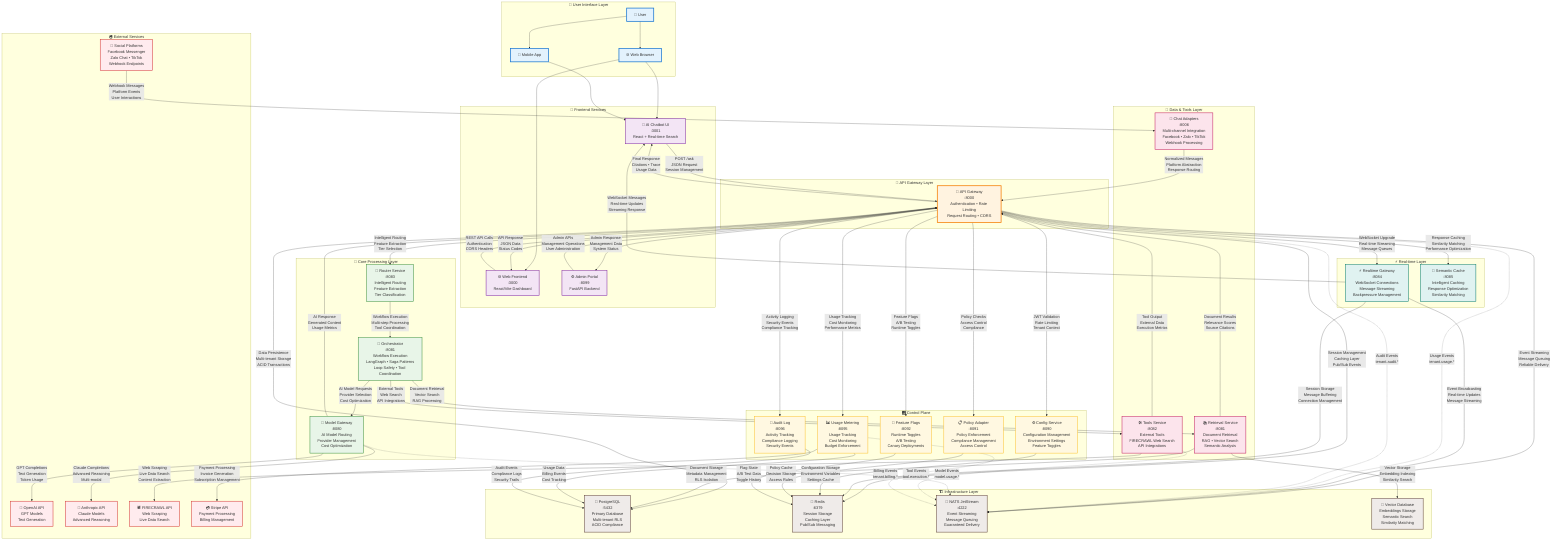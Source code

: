 graph TB
    %% User Interface Layer
    subgraph "👤 User Interface Layer"
        User["👤 User"]
        Browser["🌐 Web Browser"]
        Mobile["📱 Mobile App"]
    end

    %% Frontend Services
    subgraph "🎨 Frontend Services"
        ChatbotUI["🤖 AI Chatbot UI<br/>:3001<br/>React + Real-time Search"]
        WebFrontend["🌐 Web Frontend<br/>:3000<br/>React/Vite Dashboard"]
        AdminPortal["⚙️ Admin Portal<br/>:8099<br/>FastAPI Backend"]
    end

    %% API Gateway Layer
    subgraph "🚪 API Gateway Layer"
        APIGateway["🚪 API Gateway<br/>:8000<br/>Authentication • Rate Limiting<br/>Request Routing • CORS"]
    end

    %% Core Processing Layer
    subgraph "🧠 Core Processing Layer"
        RouterService["🎯 Router Service<br/>:8083<br/>Intelligent Routing<br/>Feature Extraction<br/>Tier Classification"]
        
        Orchestrator["🎼 Orchestrator<br/>:8081<br/>Workflow Execution<br/>LangGraph • Saga Patterns<br/>Loop Safety • Tool Coordination"]
        
        ModelGateway["🤖 Model Gateway<br/>:8080<br/>AI Model Routing<br/>Provider Management<br/>Cost Optimization"]
    end

    %% Data & Tools Layer
    subgraph "🔧 Data & Tools Layer"
        RetrievalService["📚 Retrieval Service<br/>:8081<br/>Document Retrieval<br/>RAG • Vector Search<br/>Semantic Analysis"]
        
        ToolsService["🛠️ Tools Service<br/>:8082<br/>External Tools<br/>FIRECRAWL Web Search<br/>API Integrations"]
        
        ChatAdapters["💬 Chat Adapters<br/>:8006<br/>Multi-channel Integration<br/>Facebook • Zalo • TikTok<br/>Webhook Processing"]
    end

    %% Real-time Layer
    subgraph "⚡ Real-time Layer"
        RealtimeGateway["⚡ Realtime Gateway<br/>:8084<br/>WebSocket Connections<br/>Message Streaming<br/>Backpressure Management"]
        
        SemanticCache["🧠 Semantic Cache<br/>:8085<br/>Intelligent Caching<br/>Response Optimization<br/>Similarity Matching"]
    end

    %% Control Plane
    subgraph "🎛️ Control Plane"
        ConfigService["⚙️ Config Service<br/>:8090<br/>Configuration Management<br/>Environment Settings<br/>Feature Toggles"]
        
        PolicyAdapter["📋 Policy Adapter<br/>:8091<br/>Policy Enforcement<br/>Compliance Management<br/>Access Control"]
        
        FeatureFlags["🚩 Feature Flags<br/>:8092<br/>Runtime Toggles<br/>A/B Testing<br/>Canary Deployments"]
        
        UsageMetering["📊 Usage Metering<br/>:8095<br/>Usage Tracking<br/>Cost Monitoring<br/>Budget Enforcement"]
        
        AuditLog["📝 Audit Log<br/>:8096<br/>Activity Tracking<br/>Compliance Logging<br/>Security Events"]
    end

    %% Infrastructure Layer
    subgraph "🏗️ Infrastructure Layer"
        Postgres["🐘 PostgreSQL<br/>:5432<br/>Primary Database<br/>Multi-tenant RLS<br/>ACID Compliance"]
        
        Redis["🔴 Redis<br/>:6379<br/>Session Storage<br/>Caching Layer<br/>Pub/Sub Messaging"]
        
        NATS["📡 NATS JetStream<br/>:4222<br/>Event Streaming<br/>Message Queuing<br/>Guaranteed Delivery"]
        
        VectorDB["🧮 Vector Database<br/>Embeddings Storage<br/>Semantic Search<br/>Similarity Matching"]
    end

    %% External Services
    subgraph "🌍 External Services"
        OpenAI["🧠 OpenAI API<br/>GPT Models<br/>Text Generation"]
        
        Anthropic["🤖 Anthropic API<br/>Claude Models<br/>Advanced Reasoning"]
        
        FIRECRAWL["🕷️ FIRECRAWL API<br/>Web Scraping<br/>Live Data Search"]
        
        Stripe["💳 Stripe API<br/>Payment Processing<br/>Billing Management"]
        
        SocialPlatforms["📱 Social Platforms<br/>Facebook Messenger<br/>Zalo Chat • TikTok<br/>Webhook Endpoints"]
    end

    %% User Journey - Main Flow
    User --> Browser
    User --> Mobile
    Browser --> ChatbotUI
    Browser --> WebFrontend
    Mobile --> ChatbotUI

    %% Frontend to API Gateway
    ChatbotUI -->|"POST /ask<br/>JSON Request<br/>Session Management"| APIGateway
    WebFrontend -->|"REST API Calls<br/>Authentication<br/>CORS Headers"| APIGateway
    AdminPortal -->|"Admin APIs<br/>Management Operations<br/>User Administration"| APIGateway

    %% API Gateway Processing
    APIGateway -->|"JWT Validation<br/>Rate Limiting<br/>Tenant Context"| ConfigService
    APIGateway -->|"Policy Checks<br/>Access Control<br/>Compliance"| PolicyAdapter
    APIGateway -->|"Feature Flags<br/>A/B Testing<br/>Runtime Toggles"| FeatureFlags

    %% Core Processing Flow
    APIGateway -->|"Intelligent Routing<br/>Feature Extraction<br/>Tier Selection"| RouterService
    RouterService -->|"Workflow Execution<br/>Multi-step Processing<br/>Tool Coordination"| Orchestrator
    Orchestrator -->|"AI Model Requests<br/>Provider Selection<br/>Cost Optimization"| ModelGateway

    %% Data & Tools Processing
    Orchestrator -->|"Document Retrieval<br/>Vector Search<br/>RAG Processing"| RetrievalService
    Orchestrator -->|"External Tools<br/>Web Search<br/>API Integrations"| ToolsService
    
    %% Real-time Communication
    APIGateway -->|"WebSocket Upgrade<br/>Real-time Streaming<br/>Message Queues"| RealtimeGateway
    APIGateway -->|"Response Caching<br/>Similarity Matching<br/>Performance Optimization"| SemanticCache

    %% External API Calls
    ModelGateway -->|"GPT Completions<br/>Text Generation<br/>Token Usage"| OpenAI
    ModelGateway -->|"Claude Completions<br/>Advanced Reasoning<br/>Multi-modal"| Anthropic
    ToolsService -->|"Web Scraping<br/>Live Data Search<br/>Content Extraction"| FIRECRAWL

    %% Social Platform Integration
    SocialPlatforms -->|"Webhook Messages<br/>Platform Events<br/>User Interactions"| ChatAdapters
    ChatAdapters -->|"Normalized Messages<br/>Platform Abstraction<br/>Response Routing"| APIGateway

    %% Infrastructure Dependencies
    APIGateway -->|"Data Persistence<br/>Multi-tenant Storage<br/>ACID Transactions"| Postgres
    APIGateway -->|"Session Management<br/>Caching Layer<br/>Pub/Sub Events"| Redis
    APIGateway -->|"Event Streaming<br/>Message Queuing<br/>Reliable Delivery"| NATS
    
    RetrievalService -->|"Vector Storage<br/>Embedding Indexing<br/>Similarity Search"| VectorDB
    RetrievalService -->|"Document Storage<br/>Metadata Management<br/>RLS Isolation"| Postgres
    
    RealtimeGateway -->|"Session Storage<br/>Message Buffering<br/>Connection Management"| Redis
    RealtimeGateway -->|"Event Broadcasting<br/>Real-time Updates<br/>Message Streaming"| NATS

    %% Control Plane Dependencies
    ConfigService -->|"Configuration Storage<br/>Environment Variables<br/>Settings Cache"| Redis
    PolicyAdapter -->|"Policy Cache<br/>Decision Storage<br/>Access Rules"| Redis
    FeatureFlags -->|"Flag State<br/>A/B Test Data<br/>Toggle History"| Redis
    UsageMetering -->|"Usage Data<br/>Billing Events<br/>Cost Tracking"| Postgres
    AuditLog -->|"Audit Events<br/>Compliance Logs<br/>Security Trails"| Postgres

    %% Billing Integration
    UsageMetering -->|"Payment Processing<br/>Invoice Generation<br/>Subscription Management"| Stripe

    %% Monitoring & Analytics
    APIGateway -->|"Usage Tracking<br/>Cost Monitoring<br/>Performance Metrics"| UsageMetering
    APIGateway -->|"Activity Logging<br/>Security Events<br/>Compliance Tracking"| AuditLog

    %% Event Publishing
    APIGateway -.->|"Usage Events<br/>tenant.usage.*"| NATS
    APIGateway -.->|"Audit Events<br/>tenant.audit.*"| NATS
    ModelGateway -.->|"Model Events<br/>model.usage.*"| NATS
    ToolsService -.->|"Tool Events<br/>tool.execution.*"| NATS
    UsageMetering -.->|"Billing Events<br/>tenant.billing.*"| NATS

    %% Response Flow
    ModelGateway -->|"AI Response<br/>Generated Content<br/>Usage Metrics"| APIGateway
    RetrievalService -->|"Document Results<br/>Relevance Scores<br/>Source Citations"| APIGateway
    ToolsService -->|"Tool Output<br/>External Data<br/>Execution Metrics"| APIGateway
    
    APIGateway -->|"Final Response<br/>Citations • Trace<br/>Usage Data"| ChatbotUI
    APIGateway -->|"API Response<br/>JSON Data<br/>Status Codes"| WebFrontend
    APIGateway -->|"Admin Response<br/>Management Data<br/>System Status"| AdminPortal

    %% Real-time Updates
    RealtimeGateway -->|"WebSocket Messages<br/>Real-time Updates<br/>Streaming Response"| ChatbotUI

    %% Styling
    classDef userLayer fill:#e3f2fd,stroke:#1976d2,stroke-width:3px
    classDef frontendLayer fill:#f3e5f5,stroke:#7b1fa2,stroke-width:2px
    classDef gatewayLayer fill:#fff3e0,stroke:#f57c00,stroke-width:3px
    classDef coreLayer fill:#e8f5e8,stroke:#388e3c,stroke-width:2px
    classDef dataLayer fill:#fce4ec,stroke:#c2185b,stroke-width:2px
    classDef realtimeLayer fill:#e0f2f1,stroke:#00796b,stroke-width:2px
    classDef controlLayer fill:#fff8e1,stroke:#fbc02d,stroke-width:2px
    classDef infraLayer fill:#efebe9,stroke:#5d4037,stroke-width:2px
    classDef externalLayer fill:#ffebee,stroke:#d32f2f,stroke-width:2px

    class User,Browser,Mobile userLayer
    class ChatbotUI,WebFrontend,AdminPortal frontendLayer
    class APIGateway gatewayLayer
    class RouterService,Orchestrator,ModelGateway coreLayer
    class RetrievalService,ToolsService,ChatAdapters dataLayer
    class RealtimeGateway,SemanticCache realtimeLayer
    class ConfigService,PolicyAdapter,FeatureFlags,UsageMetering,AuditLog controlLayer
    class Postgres,Redis,NATS,VectorDB infraLayer
    class OpenAI,Anthropic,FIRECRAWL,Stripe,SocialPlatforms externalLayer